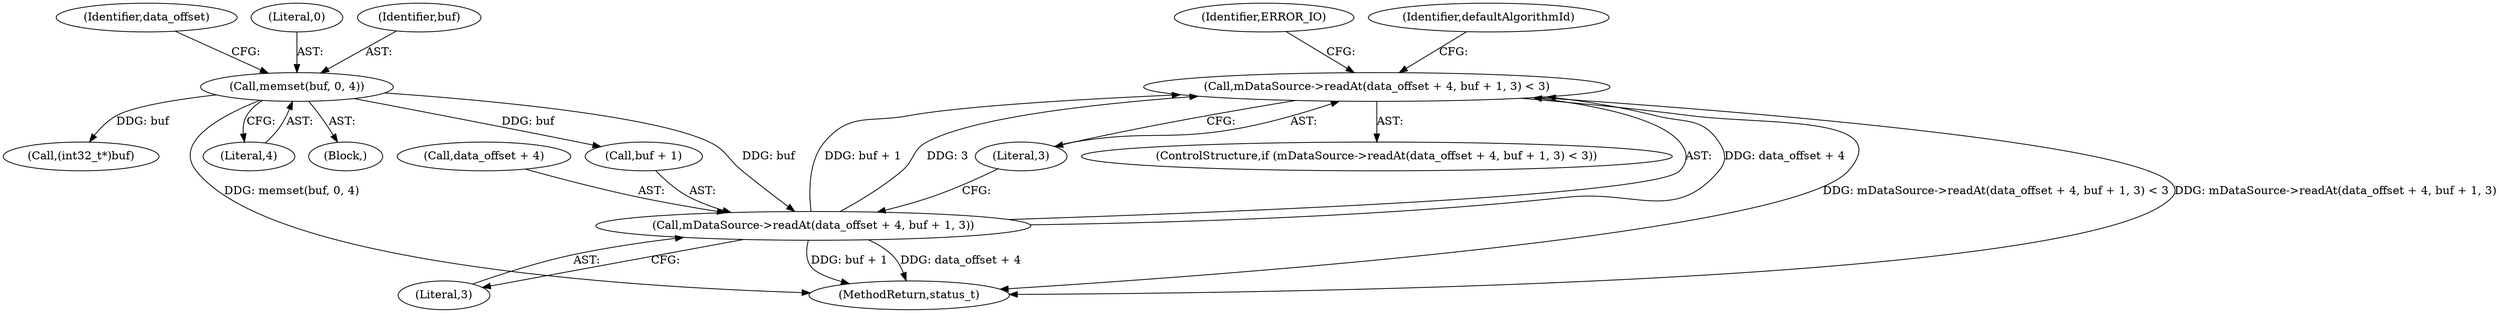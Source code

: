 digraph "0_Android_f81038006b4c59a5a148dcad887371206033c28f_2@API" {
"1000918" [label="(Call,mDataSource->readAt(data_offset + 4, buf + 1, 3) < 3)"];
"1000919" [label="(Call,mDataSource->readAt(data_offset + 4, buf + 1, 3))"];
"1000913" [label="(Call,memset(buf, 0, 4))"];
"1000915" [label="(Literal,0)"];
"1000913" [label="(Call,memset(buf, 0, 4))"];
"1000916" [label="(Literal,4)"];
"1000917" [label="(ControlStructure,if (mDataSource->readAt(data_offset + 4, buf + 1, 3) < 3))"];
"1000936" [label="(Call,(int32_t*)buf)"];
"1000914" [label="(Identifier,buf)"];
"1000921" [label="(Identifier,data_offset)"];
"1003289" [label="(MethodReturn,status_t)"];
"1000927" [label="(Literal,3)"];
"1000919" [label="(Call,mDataSource->readAt(data_offset + 4, buf + 1, 3))"];
"1000923" [label="(Call,buf + 1)"];
"1000920" [label="(Call,data_offset + 4)"];
"1000933" [label="(Identifier,defaultAlgorithmId)"];
"1000926" [label="(Literal,3)"];
"1000930" [label="(Identifier,ERROR_IO)"];
"1000918" [label="(Call,mDataSource->readAt(data_offset + 4, buf + 1, 3) < 3)"];
"1000900" [label="(Block,)"];
"1000918" -> "1000917"  [label="AST: "];
"1000918" -> "1000927"  [label="CFG: "];
"1000919" -> "1000918"  [label="AST: "];
"1000927" -> "1000918"  [label="AST: "];
"1000930" -> "1000918"  [label="CFG: "];
"1000933" -> "1000918"  [label="CFG: "];
"1000918" -> "1003289"  [label="DDG: mDataSource->readAt(data_offset + 4, buf + 1, 3) < 3"];
"1000918" -> "1003289"  [label="DDG: mDataSource->readAt(data_offset + 4, buf + 1, 3)"];
"1000919" -> "1000918"  [label="DDG: data_offset + 4"];
"1000919" -> "1000918"  [label="DDG: buf + 1"];
"1000919" -> "1000918"  [label="DDG: 3"];
"1000919" -> "1000926"  [label="CFG: "];
"1000920" -> "1000919"  [label="AST: "];
"1000923" -> "1000919"  [label="AST: "];
"1000926" -> "1000919"  [label="AST: "];
"1000927" -> "1000919"  [label="CFG: "];
"1000919" -> "1003289"  [label="DDG: data_offset + 4"];
"1000919" -> "1003289"  [label="DDG: buf + 1"];
"1000913" -> "1000919"  [label="DDG: buf"];
"1000913" -> "1000900"  [label="AST: "];
"1000913" -> "1000916"  [label="CFG: "];
"1000914" -> "1000913"  [label="AST: "];
"1000915" -> "1000913"  [label="AST: "];
"1000916" -> "1000913"  [label="AST: "];
"1000921" -> "1000913"  [label="CFG: "];
"1000913" -> "1003289"  [label="DDG: memset(buf, 0, 4)"];
"1000913" -> "1000923"  [label="DDG: buf"];
"1000913" -> "1000936"  [label="DDG: buf"];
}
